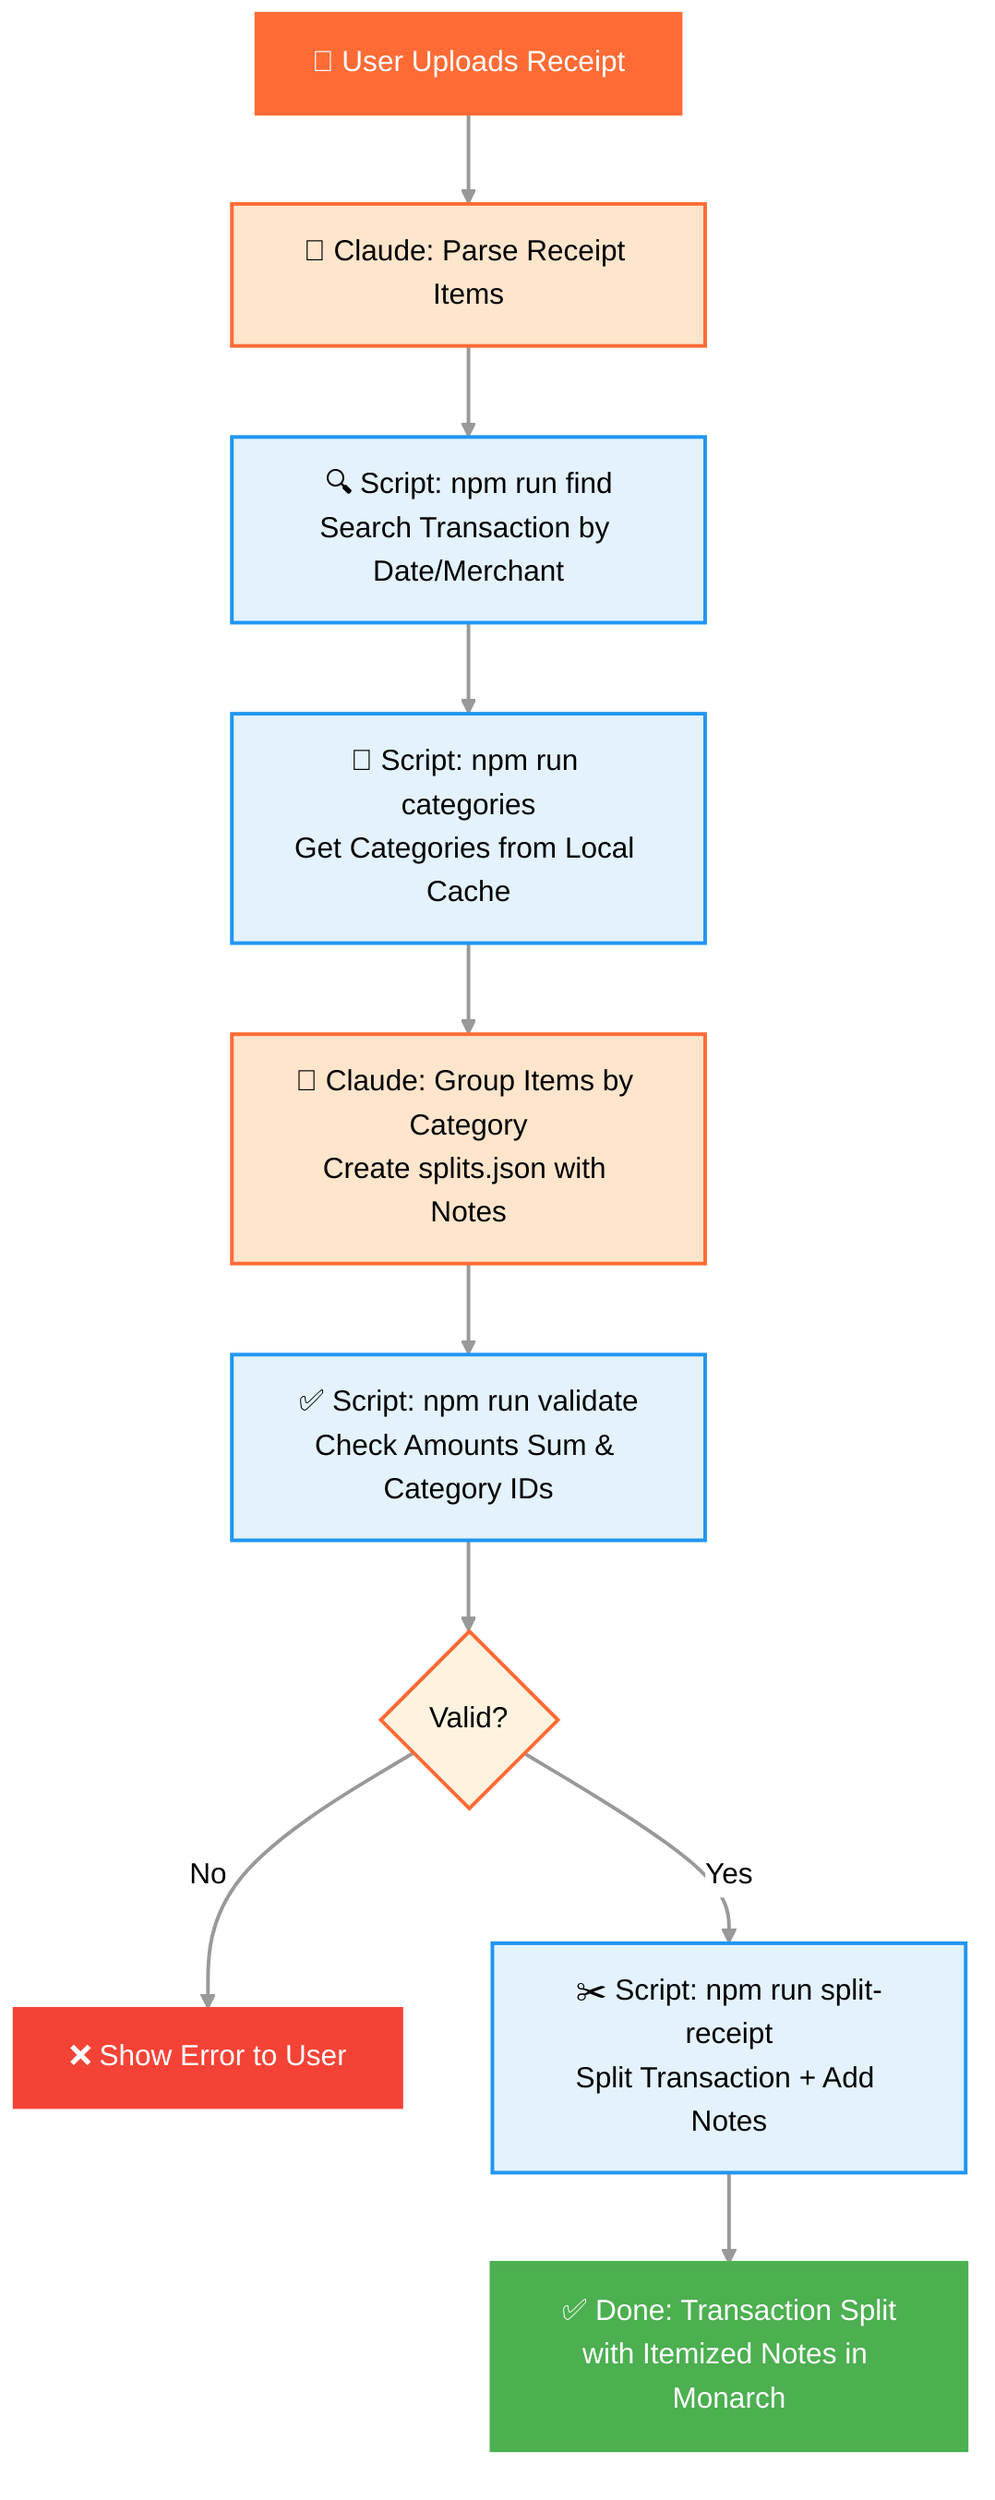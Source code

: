 %%{init: {'theme':'base', 'themeVariables': { 'edgeLabelBackground':'#fff', 'primaryTextColor':'#000', 'lineColor':'#999', 'arrowheadColor':'#999'}}}%%
graph TD
    Start[🧾 User Uploads Receipt] --> Parse[🤖 Claude: Parse Receipt Items]
    Parse --> Find[🔍 Script: npm run find<br/>Search Transaction by Date/Merchant]
    Find --> Categories[📂 Script: npm run categories<br/>Get Categories from Local Cache]

    Categories --> Categorize[🤖 Claude: Group Items by Category<br/>Create splits.json with Notes]
    Categorize --> Validate[✅ Script: npm run validate<br/>Check Amounts Sum & Category IDs]

    Validate --> Decision{Valid?}
    Decision -->|No| Error[❌ Show Error to User]
    Decision -->|Yes| Split[✂️ Script: npm run split-receipt<br/>Split Transaction + Add Notes]

    Split --> Done[✅ Done: Transaction Split<br/>with Itemized Notes in Monarch]

    style Parse fill:#FFE5CC,stroke:#FF6B35,stroke-width:2px,color:#000
    style Categorize fill:#FFE5CC,stroke:#FF6B35,stroke-width:2px,color:#000
    style Find fill:#E3F2FD,stroke:#2196F3,stroke-width:2px,color:#000
    style Categories fill:#E3F2FD,stroke:#2196F3,stroke-width:2px,color:#000
    style Validate fill:#E3F2FD,stroke:#2196F3,stroke-width:2px,color:#000
    style Split fill:#E3F2FD,stroke:#2196F3,stroke-width:2px,color:#000
    style Start fill:#FF6B35,color:#fff,stroke:#FF6B35,stroke-width:3px
    style Done fill:#4CAF50,color:#fff,stroke:#4CAF50,stroke-width:3px
    style Error fill:#f44336,color:#fff,stroke:#f44336,stroke-width:2px
    style Decision fill:#FFF3E0,stroke:#FF6B35,stroke-width:2px,color:#000

    linkStyle default stroke:#999,stroke-width:2px